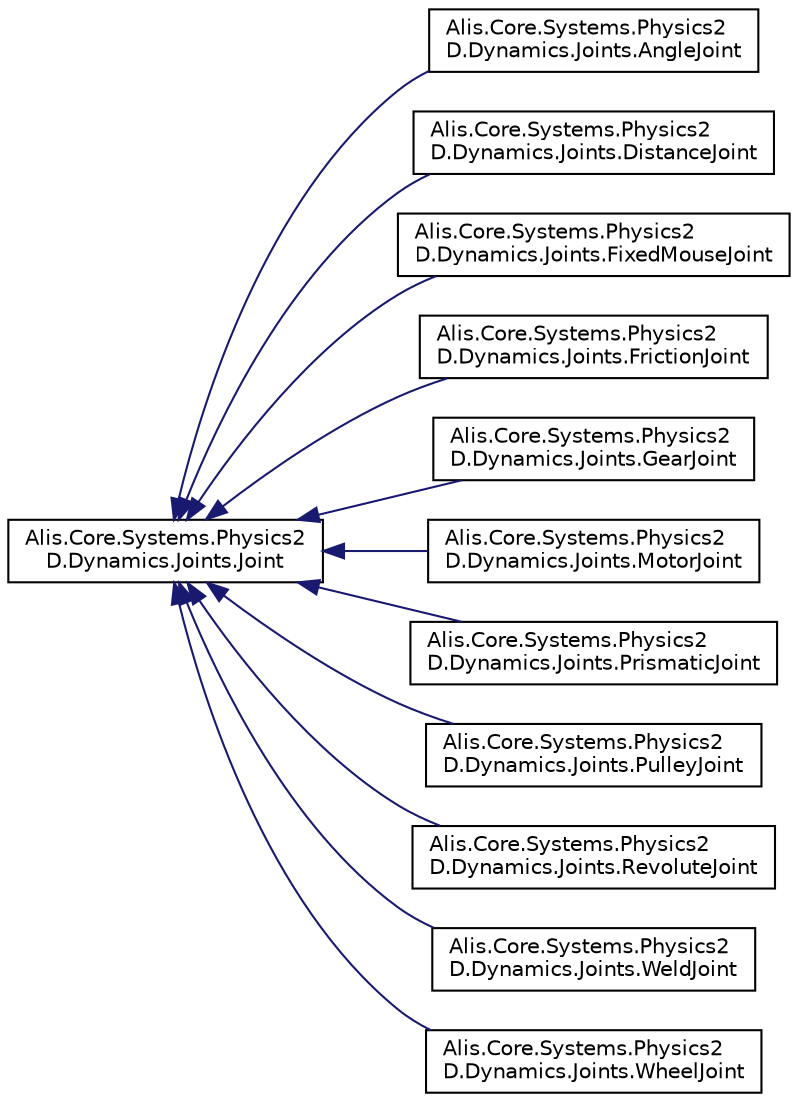 digraph "Graphical Class Hierarchy"
{
 // LATEX_PDF_SIZE
  edge [fontname="Helvetica",fontsize="10",labelfontname="Helvetica",labelfontsize="10"];
  node [fontname="Helvetica",fontsize="10",shape=record];
  rankdir="LR";
  Node0 [label="Alis.Core.Systems.Physics2\lD.Dynamics.Joints.Joint",height=0.2,width=0.4,color="black", fillcolor="white", style="filled",URL="$class_alis_1_1_core_1_1_systems_1_1_physics2_d_1_1_dynamics_1_1_joints_1_1_joint.html",tooltip="The joint class"];
  Node0 -> Node1 [dir="back",color="midnightblue",fontsize="10",style="solid",fontname="Helvetica"];
  Node1 [label="Alis.Core.Systems.Physics2\lD.Dynamics.Joints.AngleJoint",height=0.2,width=0.4,color="black", fillcolor="white", style="filled",URL="$class_alis_1_1_core_1_1_systems_1_1_physics2_d_1_1_dynamics_1_1_joints_1_1_angle_joint.html",tooltip="Maintains a fixed angle between two bodies"];
  Node0 -> Node2 [dir="back",color="midnightblue",fontsize="10",style="solid",fontname="Helvetica"];
  Node2 [label="Alis.Core.Systems.Physics2\lD.Dynamics.Joints.DistanceJoint",height=0.2,width=0.4,color="black", fillcolor="white", style="filled",URL="$class_alis_1_1_core_1_1_systems_1_1_physics2_d_1_1_dynamics_1_1_joints_1_1_distance_joint.html",tooltip="A distance joint constrains two points on two bodies to remain at a fixed distance from each other...."];
  Node0 -> Node3 [dir="back",color="midnightblue",fontsize="10",style="solid",fontname="Helvetica"];
  Node3 [label="Alis.Core.Systems.Physics2\lD.Dynamics.Joints.FixedMouseJoint",height=0.2,width=0.4,color="black", fillcolor="white", style="filled",URL="$class_alis_1_1_core_1_1_systems_1_1_physics2_d_1_1_dynamics_1_1_joints_1_1_fixed_mouse_joint.html",tooltip="A mouse joint is used to make a point on a body track a specified world point. This a soft constraint..."];
  Node0 -> Node4 [dir="back",color="midnightblue",fontsize="10",style="solid",fontname="Helvetica"];
  Node4 [label="Alis.Core.Systems.Physics2\lD.Dynamics.Joints.FrictionJoint",height=0.2,width=0.4,color="black", fillcolor="white", style="filled",URL="$class_alis_1_1_core_1_1_systems_1_1_physics2_d_1_1_dynamics_1_1_joints_1_1_friction_joint.html",tooltip="Friction joint. This is used for top-down friction. It provides 2D translational friction and angular..."];
  Node0 -> Node5 [dir="back",color="midnightblue",fontsize="10",style="solid",fontname="Helvetica"];
  Node5 [label="Alis.Core.Systems.Physics2\lD.Dynamics.Joints.GearJoint",height=0.2,width=0.4,color="black", fillcolor="white", style="filled",URL="$class_alis_1_1_core_1_1_systems_1_1_physics2_d_1_1_dynamics_1_1_joints_1_1_gear_joint.html",tooltip="A gear joint is used to connect two joints together. Either joint can be a revolute or prismatic join..."];
  Node0 -> Node6 [dir="back",color="midnightblue",fontsize="10",style="solid",fontname="Helvetica"];
  Node6 [label="Alis.Core.Systems.Physics2\lD.Dynamics.Joints.MotorJoint",height=0.2,width=0.4,color="black", fillcolor="white", style="filled",URL="$class_alis_1_1_core_1_1_systems_1_1_physics2_d_1_1_dynamics_1_1_joints_1_1_motor_joint.html",tooltip="A motor joint is used to control the relative motion between two bodies. A typical usage is to contro..."];
  Node0 -> Node7 [dir="back",color="midnightblue",fontsize="10",style="solid",fontname="Helvetica"];
  Node7 [label="Alis.Core.Systems.Physics2\lD.Dynamics.Joints.PrismaticJoint",height=0.2,width=0.4,color="black", fillcolor="white", style="filled",URL="$class_alis_1_1_core_1_1_systems_1_1_physics2_d_1_1_dynamics_1_1_joints_1_1_prismatic_joint.html",tooltip="A prismatic joint. This joint provides one degree of freedom: translation along an axis fixed in body..."];
  Node0 -> Node8 [dir="back",color="midnightblue",fontsize="10",style="solid",fontname="Helvetica"];
  Node8 [label="Alis.Core.Systems.Physics2\lD.Dynamics.Joints.PulleyJoint",height=0.2,width=0.4,color="black", fillcolor="white", style="filled",URL="$class_alis_1_1_core_1_1_systems_1_1_physics2_d_1_1_dynamics_1_1_joints_1_1_pulley_joint.html",tooltip="The pulley joint is connected to two bodies and two fixed world points. The pulley supports a ratio s..."];
  Node0 -> Node9 [dir="back",color="midnightblue",fontsize="10",style="solid",fontname="Helvetica"];
  Node9 [label="Alis.Core.Systems.Physics2\lD.Dynamics.Joints.RevoluteJoint",height=0.2,width=0.4,color="black", fillcolor="white", style="filled",URL="$class_alis_1_1_core_1_1_systems_1_1_physics2_d_1_1_dynamics_1_1_joints_1_1_revolute_joint.html",tooltip="A revolute joint constrains to bodies to share a common point while they are free to rotate about the..."];
  Node0 -> Node10 [dir="back",color="midnightblue",fontsize="10",style="solid",fontname="Helvetica"];
  Node10 [label="Alis.Core.Systems.Physics2\lD.Dynamics.Joints.WeldJoint",height=0.2,width=0.4,color="black", fillcolor="white", style="filled",URL="$class_alis_1_1_core_1_1_systems_1_1_physics2_d_1_1_dynamics_1_1_joints_1_1_weld_joint.html",tooltip="A weld joint essentially glues two bodies together. A weld joint may distort somewhat because the isl..."];
  Node0 -> Node11 [dir="back",color="midnightblue",fontsize="10",style="solid",fontname="Helvetica"];
  Node11 [label="Alis.Core.Systems.Physics2\lD.Dynamics.Joints.WheelJoint",height=0.2,width=0.4,color="black", fillcolor="white", style="filled",URL="$class_alis_1_1_core_1_1_systems_1_1_physics2_d_1_1_dynamics_1_1_joints_1_1_wheel_joint.html",tooltip="A wheel joint. This joint provides two degrees of freedom: translation along an axis fixed in bodyA a..."];
}
